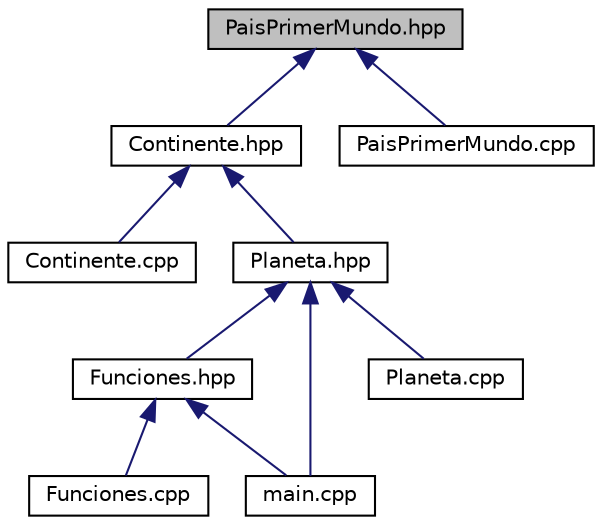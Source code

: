 digraph "PaisPrimerMundo.hpp"
{
 // LATEX_PDF_SIZE
  edge [fontname="Helvetica",fontsize="10",labelfontname="Helvetica",labelfontsize="10"];
  node [fontname="Helvetica",fontsize="10",shape=record];
  Node1 [label="PaisPrimerMundo.hpp",height=0.2,width=0.4,color="black", fillcolor="grey75", style="filled", fontcolor="black",tooltip="Se define la clase PaisPrimerMundo, que se instanciara en objetos."];
  Node1 -> Node2 [dir="back",color="midnightblue",fontsize="10",style="solid",fontname="Helvetica"];
  Node2 [label="Continente.hpp",height=0.2,width=0.4,color="black", fillcolor="white", style="filled",URL="$_continente_8hpp.html",tooltip="Se define la clase Continente, que se instanciara en varios objetos, los continentes que componen a T..."];
  Node2 -> Node3 [dir="back",color="midnightblue",fontsize="10",style="solid",fontname="Helvetica"];
  Node3 [label="Continente.cpp",height=0.2,width=0.4,color="black", fillcolor="white", style="filled",URL="$_continente_8cpp.html",tooltip=" "];
  Node2 -> Node4 [dir="back",color="midnightblue",fontsize="10",style="solid",fontname="Helvetica"];
  Node4 [label="Planeta.hpp",height=0.2,width=0.4,color="black", fillcolor="white", style="filled",URL="$_planeta_8hpp.html",tooltip="Se define la clase Planeta, que se instanciara en un objeto (Tierra)"];
  Node4 -> Node5 [dir="back",color="midnightblue",fontsize="10",style="solid",fontname="Helvetica"];
  Node5 [label="Funciones.hpp",height=0.2,width=0.4,color="black", fillcolor="white", style="filled",URL="$_funciones_8hpp.html",tooltip="Se definen las funciones que seran de utilidad para el flujo del programa."];
  Node5 -> Node6 [dir="back",color="midnightblue",fontsize="10",style="solid",fontname="Helvetica"];
  Node6 [label="Funciones.cpp",height=0.2,width=0.4,color="black", fillcolor="white", style="filled",URL="$_funciones_8cpp.html",tooltip=" "];
  Node5 -> Node7 [dir="back",color="midnightblue",fontsize="10",style="solid",fontname="Helvetica"];
  Node7 [label="main.cpp",height=0.2,width=0.4,color="black", fillcolor="white", style="filled",URL="$main_8cpp.html",tooltip=" "];
  Node4 -> Node7 [dir="back",color="midnightblue",fontsize="10",style="solid",fontname="Helvetica"];
  Node4 -> Node8 [dir="back",color="midnightblue",fontsize="10",style="solid",fontname="Helvetica"];
  Node8 [label="Planeta.cpp",height=0.2,width=0.4,color="black", fillcolor="white", style="filled",URL="$_planeta_8cpp.html",tooltip=" "];
  Node1 -> Node9 [dir="back",color="midnightblue",fontsize="10",style="solid",fontname="Helvetica"];
  Node9 [label="PaisPrimerMundo.cpp",height=0.2,width=0.4,color="black", fillcolor="white", style="filled",URL="$_pais_primer_mundo_8cpp.html",tooltip=" "];
}
